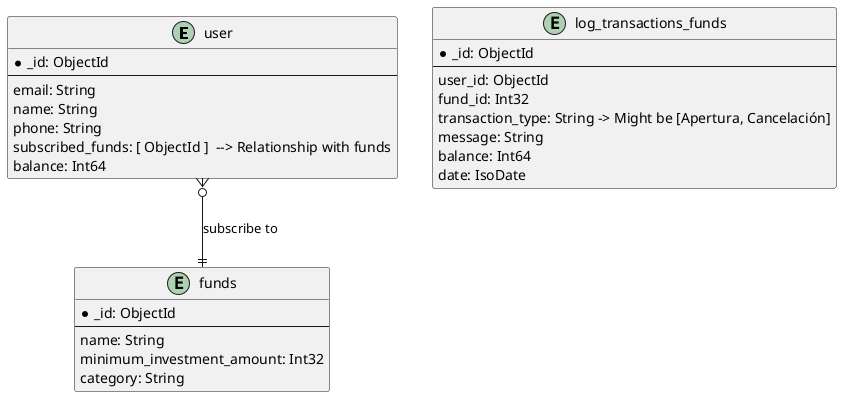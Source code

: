 @startuml
entity "user" {
  * _id: ObjectId
  --
  email: String
  name: String
  phone: String
  subscribed_funds: [ ObjectId ]  --> Relationship with funds
  balance: Int64
}

entity "funds" {
  * _id: ObjectId
  --
  name: String
  minimum_investment_amount: Int32
  category: String
}

entity "log_transactions_funds" {
  * _id: ObjectId
  --
  user_id: ObjectId
  fund_id: Int32
  transaction_type: String -> Might be [Apertura, Cancelación]
  message: String
  balance: Int64
  date: IsoDate
}

user }o--|| funds: "subscribe to"
@enduml